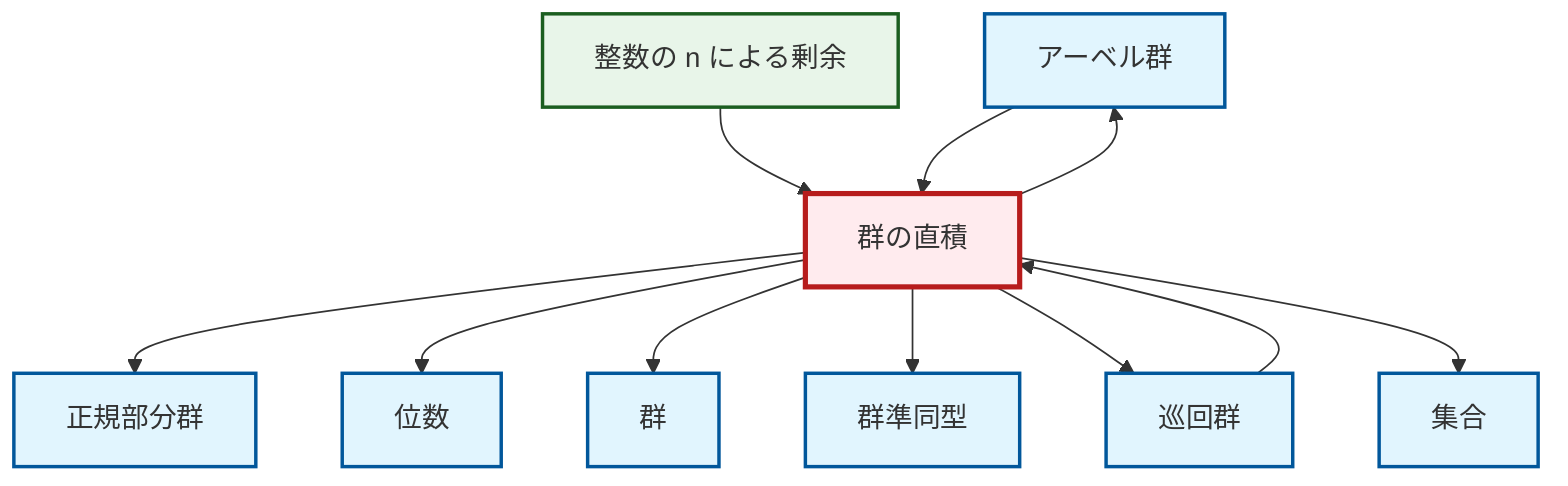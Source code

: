 graph TD
    classDef definition fill:#e1f5fe,stroke:#01579b,stroke-width:2px
    classDef theorem fill:#f3e5f5,stroke:#4a148c,stroke-width:2px
    classDef axiom fill:#fff3e0,stroke:#e65100,stroke-width:2px
    classDef example fill:#e8f5e9,stroke:#1b5e20,stroke-width:2px
    classDef current fill:#ffebee,stroke:#b71c1c,stroke-width:3px
    def-abelian-group["アーベル群"]:::definition
    def-set["集合"]:::definition
    ex-quotient-integers-mod-n["整数の n による剰余"]:::example
    def-cyclic-group["巡回群"]:::definition
    def-homomorphism["群準同型"]:::definition
    def-order["位数"]:::definition
    def-group["群"]:::definition
    def-normal-subgroup["正規部分群"]:::definition
    def-direct-product["群の直積"]:::definition
    ex-quotient-integers-mod-n --> def-direct-product
    def-direct-product --> def-abelian-group
    def-direct-product --> def-normal-subgroup
    def-direct-product --> def-order
    def-direct-product --> def-group
    def-abelian-group --> def-direct-product
    def-cyclic-group --> def-direct-product
    def-direct-product --> def-homomorphism
    def-direct-product --> def-cyclic-group
    def-direct-product --> def-set
    class def-direct-product current